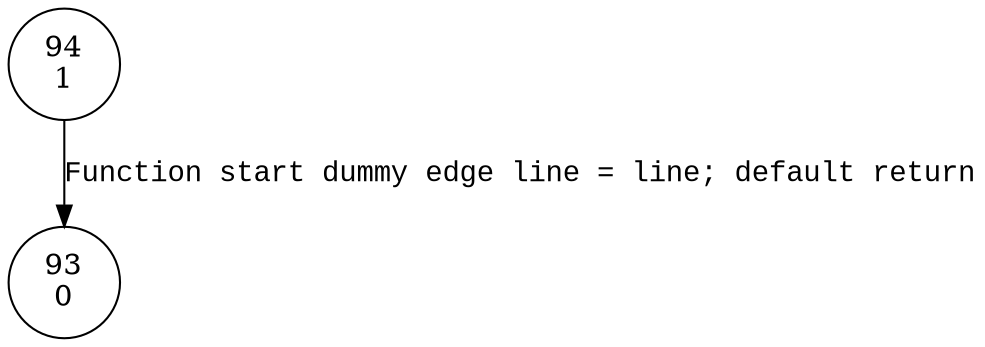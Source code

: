 digraph noaction {
94 [shape="circle" label="94\n1"]
93 [shape="circle" label="93\n0"]
94 -> 93 [label="Function start dummy edge line = line; default return" fontname="Courier New"]
}